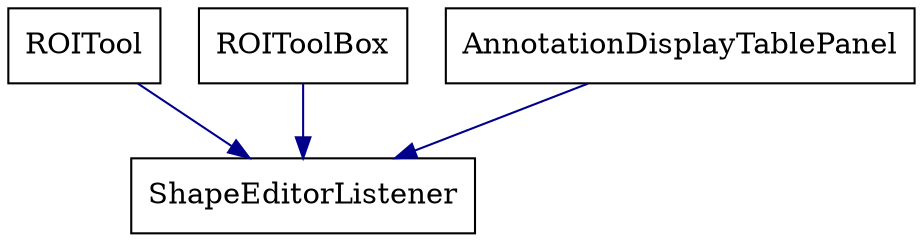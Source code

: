 digraph ShapeEditorListener{
    node [shape = "box"]

	sel [label = "ShapeEditorListener"];
    rt [label = "ROITool"];
    rtb [label = "ROIToolBox"];
    adtp [label = "AnnotationDisplayTablePanel"]

	rt -> sel [color = "blue4"]
	rtb -> sel [color = "blue4"]
	adtp -> sel [color = "blue4"]
}
